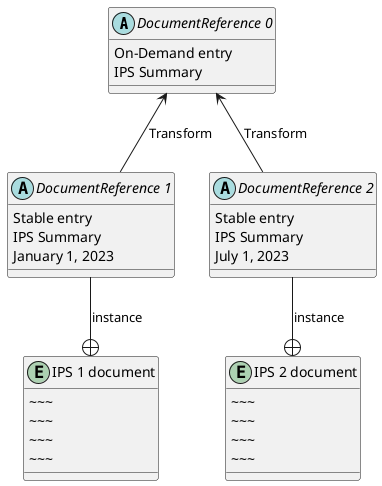 @startuml
abstract  "DocumentReference 0" as od {
On-Demand entry
IPS Summary
}
abstract "DocumentReference 1" as sn1 {
Stable entry
IPS Summary
January 1, 2023
}
abstract "DocumentReference 2" as sn2 {
Stable entry
IPS Summary
July 1, 2023
}
entity "IPS 1 document" as i1 {
    ~~~
    ~~~
    ~~~
    ~~~
}
entity "IPS 2 document" as i2 {
    ~~~
    ~~~
    ~~~
    ~~~
}
od <-down- sn1 : Transform
od <-down- sn2 : Transform
sn1 -down-+ i1 : instance
sn2 -down-+ i2 : instance
@enduml